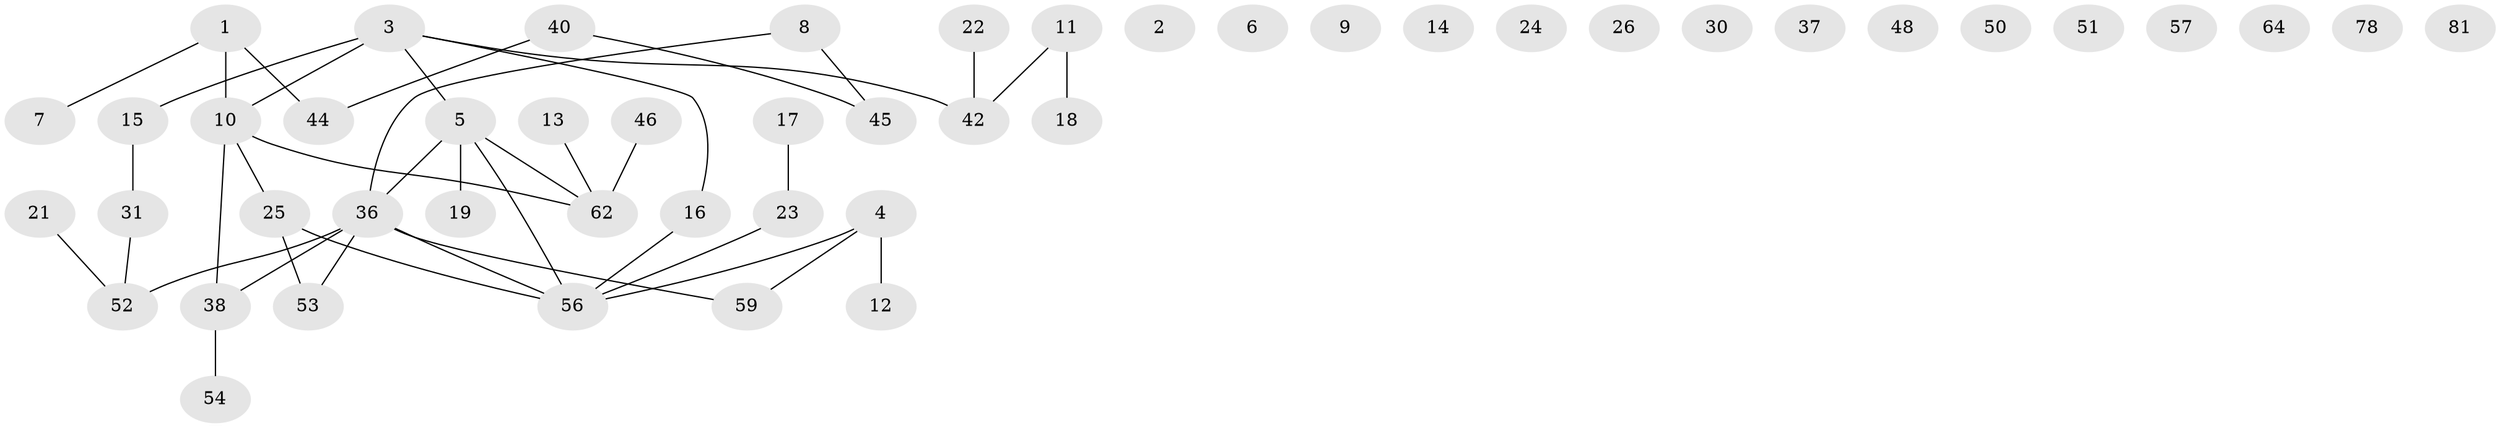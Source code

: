 // original degree distribution, {3: 0.17708333333333334, 0: 0.11458333333333333, 5: 0.03125, 2: 0.3020833333333333, 1: 0.2916666666666667, 4: 0.08333333333333333}
// Generated by graph-tools (version 1.1) at 2025/12/03/09/25 04:12:56]
// undirected, 48 vertices, 41 edges
graph export_dot {
graph [start="1"]
  node [color=gray90,style=filled];
  1 [super="+69+75"];
  2;
  3 [super="+32+71"];
  4 [super="+88+67"];
  5 [super="+20"];
  6;
  7 [super="+63+70"];
  8 [super="+77"];
  9 [super="+83+35"];
  10 [super="+28"];
  11;
  12;
  13;
  14;
  15 [super="+29"];
  16 [super="+85"];
  17 [super="+39"];
  18 [super="+33+87"];
  19;
  21;
  22 [super="+95"];
  23 [super="+55+27"];
  24 [super="+91"];
  25 [super="+49"];
  26;
  30 [super="+72"];
  31;
  36 [super="+79"];
  37 [super="+47"];
  38 [super="+74"];
  40;
  42 [super="+76"];
  44 [super="+66"];
  45;
  46;
  48;
  50;
  51;
  52;
  53 [super="+65"];
  54 [super="+96"];
  56 [super="+86+60"];
  57;
  59;
  62 [super="+68+93"];
  64;
  78;
  81;
  1 -- 44;
  1 -- 7;
  1 -- 10;
  3 -- 42;
  3 -- 16;
  3 -- 15;
  3 -- 5;
  3 -- 10 [weight=2];
  4 -- 12;
  4 -- 56;
  4 -- 59;
  5 -- 19;
  5 -- 36;
  5 -- 56;
  5 -- 62;
  8 -- 45;
  8 -- 36;
  10 -- 62;
  10 -- 25;
  10 -- 38;
  11 -- 42;
  11 -- 18;
  13 -- 62;
  15 -- 31;
  16 -- 56;
  17 -- 23;
  21 -- 52;
  22 -- 42;
  23 -- 56;
  25 -- 53 [weight=2];
  25 -- 56;
  31 -- 52;
  36 -- 52;
  36 -- 56;
  36 -- 59;
  36 -- 53;
  36 -- 38;
  38 -- 54;
  40 -- 44;
  40 -- 45;
  46 -- 62;
}
